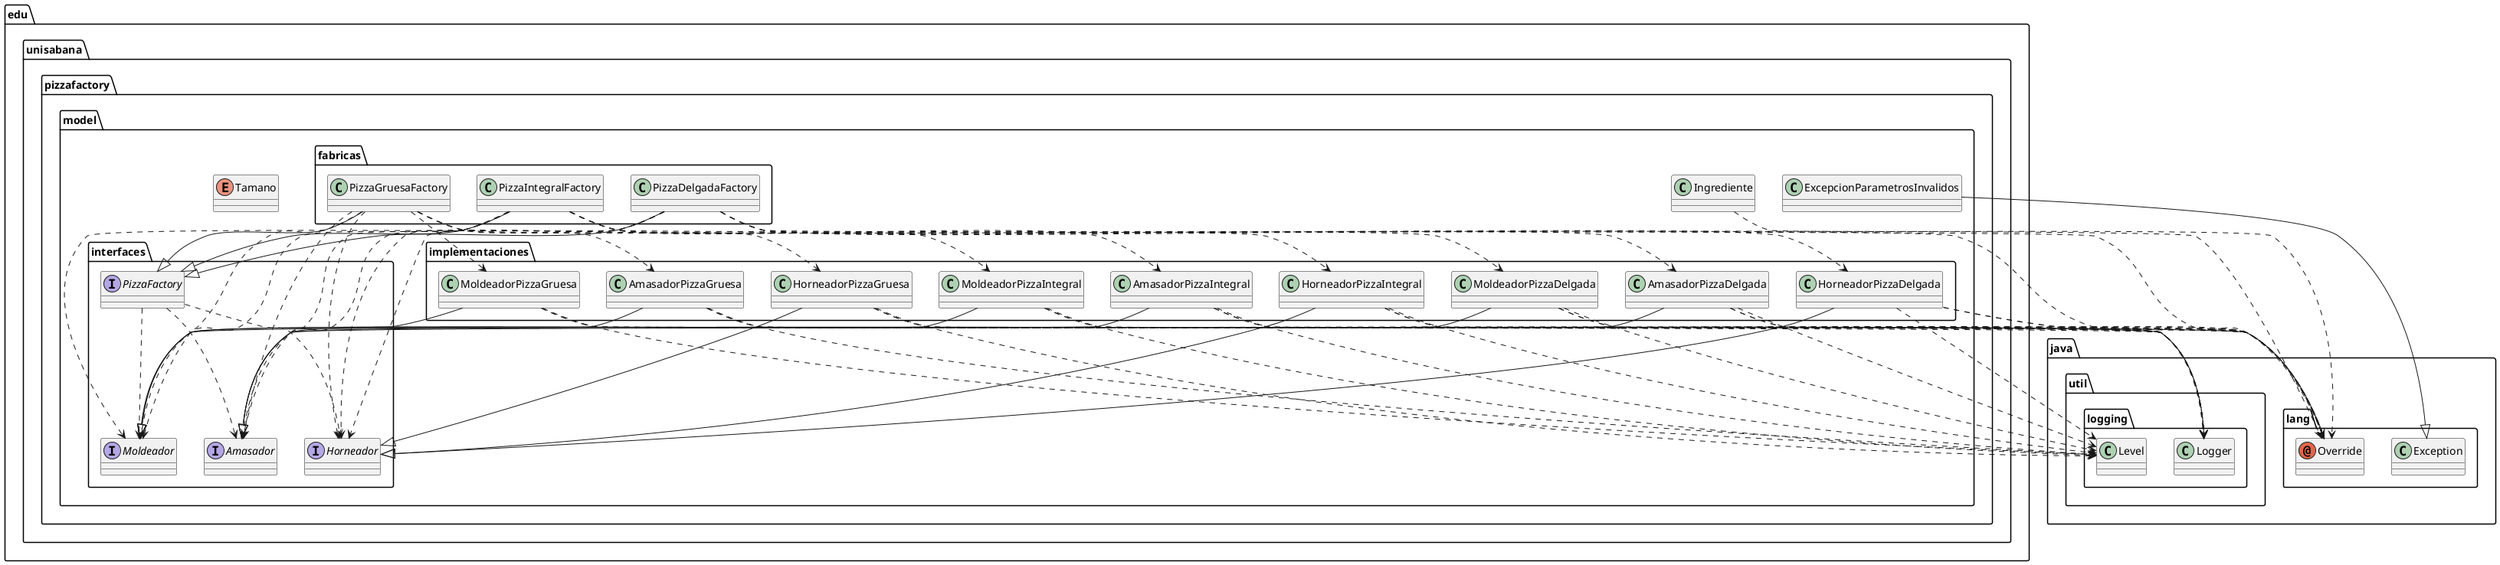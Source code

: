 @startuml
annotation java.lang.Override
class edu.unisabana.pizzafactory.model.ExcepcionParametrosInvalidos
class edu.unisabana.pizzafactory.model.Ingrediente
class edu.unisabana.pizzafactory.model.fabricas.PizzaDelgadaFactory
class edu.unisabana.pizzafactory.model.fabricas.PizzaGruesaFactory
class edu.unisabana.pizzafactory.model.fabricas.PizzaIntegralFactory
class edu.unisabana.pizzafactory.model.implementaciones.AmasadorPizzaDelgada
class edu.unisabana.pizzafactory.model.implementaciones.AmasadorPizzaGruesa
class edu.unisabana.pizzafactory.model.implementaciones.AmasadorPizzaIntegral
class edu.unisabana.pizzafactory.model.implementaciones.HorneadorPizzaDelgada
class edu.unisabana.pizzafactory.model.implementaciones.HorneadorPizzaGruesa
class edu.unisabana.pizzafactory.model.implementaciones.HorneadorPizzaIntegral
class edu.unisabana.pizzafactory.model.implementaciones.MoldeadorPizzaDelgada
class edu.unisabana.pizzafactory.model.implementaciones.MoldeadorPizzaGruesa
class edu.unisabana.pizzafactory.model.implementaciones.MoldeadorPizzaIntegral
class java.lang.Exception
class java.util.logging.Level
class java.util.logging.Logger
enum edu.unisabana.pizzafactory.model.Tamano
interface edu.unisabana.pizzafactory.model.interfaces.Amasador
interface edu.unisabana.pizzafactory.model.interfaces.Horneador
interface edu.unisabana.pizzafactory.model.interfaces.Moldeador
interface edu.unisabana.pizzafactory.model.interfaces.PizzaFactory
edu.unisabana.pizzafactory.model.ExcepcionParametrosInvalidos --|> java.lang.Exception
edu.unisabana.pizzafactory.model.Ingrediente ..> java.lang.Override
edu.unisabana.pizzafactory.model.fabricas.PizzaDelgadaFactory ..> java.lang.Override
edu.unisabana.pizzafactory.model.fabricas.PizzaDelgadaFactory ..> edu.unisabana.pizzafactory.model.implementaciones.AmasadorPizzaDelgada
edu.unisabana.pizzafactory.model.fabricas.PizzaDelgadaFactory ..> edu.unisabana.pizzafactory.model.implementaciones.HorneadorPizzaDelgada
edu.unisabana.pizzafactory.model.fabricas.PizzaDelgadaFactory ..> edu.unisabana.pizzafactory.model.implementaciones.MoldeadorPizzaDelgada
edu.unisabana.pizzafactory.model.fabricas.PizzaDelgadaFactory ..> edu.unisabana.pizzafactory.model.interfaces.Amasador
edu.unisabana.pizzafactory.model.fabricas.PizzaDelgadaFactory ..> edu.unisabana.pizzafactory.model.interfaces.Horneador
edu.unisabana.pizzafactory.model.fabricas.PizzaDelgadaFactory ..> edu.unisabana.pizzafactory.model.interfaces.Moldeador
edu.unisabana.pizzafactory.model.fabricas.PizzaDelgadaFactory --|> edu.unisabana.pizzafactory.model.interfaces.PizzaFactory
edu.unisabana.pizzafactory.model.fabricas.PizzaGruesaFactory ..> java.lang.Override
edu.unisabana.pizzafactory.model.fabricas.PizzaGruesaFactory ..> edu.unisabana.pizzafactory.model.implementaciones.AmasadorPizzaGruesa
edu.unisabana.pizzafactory.model.fabricas.PizzaGruesaFactory ..> edu.unisabana.pizzafactory.model.implementaciones.HorneadorPizzaGruesa
edu.unisabana.pizzafactory.model.fabricas.PizzaGruesaFactory ..> edu.unisabana.pizzafactory.model.implementaciones.MoldeadorPizzaGruesa
edu.unisabana.pizzafactory.model.fabricas.PizzaGruesaFactory ..> edu.unisabana.pizzafactory.model.interfaces.Amasador
edu.unisabana.pizzafactory.model.fabricas.PizzaGruesaFactory ..> edu.unisabana.pizzafactory.model.interfaces.Horneador
edu.unisabana.pizzafactory.model.fabricas.PizzaGruesaFactory ..> edu.unisabana.pizzafactory.model.interfaces.Moldeador
edu.unisabana.pizzafactory.model.fabricas.PizzaGruesaFactory --|> edu.unisabana.pizzafactory.model.interfaces.PizzaFactory
edu.unisabana.pizzafactory.model.fabricas.PizzaIntegralFactory ..> java.lang.Override
edu.unisabana.pizzafactory.model.fabricas.PizzaIntegralFactory ..> edu.unisabana.pizzafactory.model.implementaciones.AmasadorPizzaIntegral
edu.unisabana.pizzafactory.model.fabricas.PizzaIntegralFactory ..> edu.unisabana.pizzafactory.model.implementaciones.HorneadorPizzaIntegral
edu.unisabana.pizzafactory.model.fabricas.PizzaIntegralFactory ..> edu.unisabana.pizzafactory.model.implementaciones.MoldeadorPizzaIntegral
edu.unisabana.pizzafactory.model.fabricas.PizzaIntegralFactory ..> edu.unisabana.pizzafactory.model.interfaces.Amasador
edu.unisabana.pizzafactory.model.fabricas.PizzaIntegralFactory ..> edu.unisabana.pizzafactory.model.interfaces.Horneador
edu.unisabana.pizzafactory.model.fabricas.PizzaIntegralFactory ..> edu.unisabana.pizzafactory.model.interfaces.Moldeador
edu.unisabana.pizzafactory.model.fabricas.PizzaIntegralFactory --|> edu.unisabana.pizzafactory.model.interfaces.PizzaFactory
edu.unisabana.pizzafactory.model.implementaciones.AmasadorPizzaDelgada ..> java.lang.Override
edu.unisabana.pizzafactory.model.implementaciones.AmasadorPizzaDelgada ..> java.util.logging.Level
edu.unisabana.pizzafactory.model.implementaciones.AmasadorPizzaDelgada ..> java.util.logging.Logger
edu.unisabana.pizzafactory.model.implementaciones.AmasadorPizzaDelgada --|> edu.unisabana.pizzafactory.model.interfaces.Amasador
edu.unisabana.pizzafactory.model.implementaciones.AmasadorPizzaGruesa ..> java.lang.Override
edu.unisabana.pizzafactory.model.implementaciones.AmasadorPizzaGruesa ..> java.util.logging.Level
edu.unisabana.pizzafactory.model.implementaciones.AmasadorPizzaGruesa ..> java.util.logging.Logger
edu.unisabana.pizzafactory.model.implementaciones.AmasadorPizzaGruesa --|> edu.unisabana.pizzafactory.model.interfaces.Amasador
edu.unisabana.pizzafactory.model.implementaciones.AmasadorPizzaIntegral ..> java.lang.Override
edu.unisabana.pizzafactory.model.implementaciones.AmasadorPizzaIntegral ..> java.util.logging.Level
edu.unisabana.pizzafactory.model.implementaciones.AmasadorPizzaIntegral ..> java.util.logging.Logger
edu.unisabana.pizzafactory.model.implementaciones.AmasadorPizzaIntegral --|> edu.unisabana.pizzafactory.model.interfaces.Amasador
edu.unisabana.pizzafactory.model.implementaciones.HorneadorPizzaDelgada ..> java.lang.Override
edu.unisabana.pizzafactory.model.implementaciones.HorneadorPizzaDelgada ..> java.util.logging.Level
edu.unisabana.pizzafactory.model.implementaciones.HorneadorPizzaDelgada ..> java.util.logging.Logger
edu.unisabana.pizzafactory.model.implementaciones.HorneadorPizzaDelgada --|> edu.unisabana.pizzafactory.model.interfaces.Horneador
edu.unisabana.pizzafactory.model.implementaciones.HorneadorPizzaGruesa ..> java.lang.Override
edu.unisabana.pizzafactory.model.implementaciones.HorneadorPizzaGruesa ..> java.util.logging.Level
edu.unisabana.pizzafactory.model.implementaciones.HorneadorPizzaGruesa ..> java.util.logging.Logger
edu.unisabana.pizzafactory.model.implementaciones.HorneadorPizzaGruesa --|> edu.unisabana.pizzafactory.model.interfaces.Horneador
edu.unisabana.pizzafactory.model.implementaciones.HorneadorPizzaIntegral ..> java.lang.Override
edu.unisabana.pizzafactory.model.implementaciones.HorneadorPizzaIntegral ..> java.util.logging.Level
edu.unisabana.pizzafactory.model.implementaciones.HorneadorPizzaIntegral ..> java.util.logging.Logger
edu.unisabana.pizzafactory.model.implementaciones.HorneadorPizzaIntegral --|> edu.unisabana.pizzafactory.model.interfaces.Horneador
edu.unisabana.pizzafactory.model.implementaciones.MoldeadorPizzaDelgada ..> java.lang.Override
edu.unisabana.pizzafactory.model.implementaciones.MoldeadorPizzaDelgada ..> java.util.logging.Level
edu.unisabana.pizzafactory.model.implementaciones.MoldeadorPizzaDelgada ..> java.util.logging.Logger
edu.unisabana.pizzafactory.model.implementaciones.MoldeadorPizzaDelgada --|> edu.unisabana.pizzafactory.model.interfaces.Moldeador
edu.unisabana.pizzafactory.model.implementaciones.MoldeadorPizzaGruesa ..> java.lang.Override
edu.unisabana.pizzafactory.model.implementaciones.MoldeadorPizzaGruesa ..> java.util.logging.Level
edu.unisabana.pizzafactory.model.implementaciones.MoldeadorPizzaGruesa ..> java.util.logging.Logger
edu.unisabana.pizzafactory.model.implementaciones.MoldeadorPizzaGruesa --|> edu.unisabana.pizzafactory.model.interfaces.Moldeador
edu.unisabana.pizzafactory.model.implementaciones.MoldeadorPizzaIntegral ..> java.lang.Override
edu.unisabana.pizzafactory.model.implementaciones.MoldeadorPizzaIntegral ..> java.util.logging.Level
edu.unisabana.pizzafactory.model.implementaciones.MoldeadorPizzaIntegral ..> java.util.logging.Logger
edu.unisabana.pizzafactory.model.implementaciones.MoldeadorPizzaIntegral --|> edu.unisabana.pizzafactory.model.interfaces.Moldeador
edu.unisabana.pizzafactory.model.interfaces.PizzaFactory ..> edu.unisabana.pizzafactory.model.interfaces.Amasador
edu.unisabana.pizzafactory.model.interfaces.PizzaFactory ..> edu.unisabana.pizzafactory.model.interfaces.Horneador
edu.unisabana.pizzafactory.model.interfaces.PizzaFactory ..> edu.unisabana.pizzafactory.model.interfaces.Moldeador
@enduml